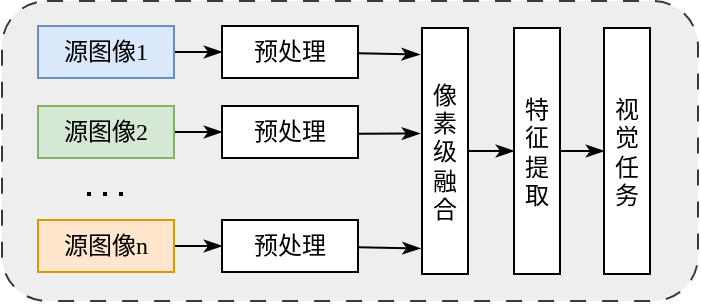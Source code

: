 <mxfile version="26.2.12">
  <diagram name="第 1 页" id="Hf2eqCypcos7LBFq_nce">
    <mxGraphModel dx="775" dy="378" grid="1" gridSize="10" guides="1" tooltips="1" connect="1" arrows="1" fold="1" page="1" pageScale="1" pageWidth="827" pageHeight="1169" math="0" shadow="0">
      <root>
        <mxCell id="0" />
        <mxCell id="1" parent="0" />
        <mxCell id="e10JoEDO19rW0weVWdUU-27" value="" style="rounded=1;whiteSpace=wrap;html=1;fontFamily=Helvetica;fontSize=11;labelBackgroundColor=default;fillColor=#eeeeee;strokeColor=#36393d;dashed=1;dashPattern=8 8;" vertex="1" parent="1">
          <mxGeometry x="120" y="347.5" width="348" height="150" as="geometry" />
        </mxCell>
        <mxCell id="e10JoEDO19rW0weVWdUU-25" style="edgeStyle=none;shape=connector;rounded=0;orthogonalLoop=1;jettySize=auto;html=1;entryX=0;entryY=0.5;entryDx=0;entryDy=0;strokeColor=default;align=center;verticalAlign=middle;fontFamily=Helvetica;fontSize=11;fontColor=default;labelBackgroundColor=default;endArrow=classicThin;endFill=1;" edge="1" parent="1" source="WbX1VcM4DFkPwirWqkNb-6" target="e10JoEDO19rW0weVWdUU-8">
          <mxGeometry relative="1" as="geometry" />
        </mxCell>
        <mxCell id="WbX1VcM4DFkPwirWqkNb-6" value="像素级融合" style="rounded=0;whiteSpace=wrap;html=1;fontFamily=宋体;fontSource=https%3A%2F%2Ffonts.googleapis.com%2Fcss%3Ffamily%3D%25E5%25AE%258B%25E4%25BD%2593;" parent="1" vertex="1">
          <mxGeometry x="330" y="361" width="23" height="123" as="geometry" />
        </mxCell>
        <mxCell id="e10JoEDO19rW0weVWdUU-10" style="rounded=0;orthogonalLoop=1;jettySize=auto;html=1;entryX=0;entryY=0.5;entryDx=0;entryDy=0;endArrow=classicThin;endFill=1;" edge="1" parent="1" source="e10JoEDO19rW0weVWdUU-1" target="e10JoEDO19rW0weVWdUU-4">
          <mxGeometry relative="1" as="geometry" />
        </mxCell>
        <mxCell id="e10JoEDO19rW0weVWdUU-1" value="源图像1" style="rounded=0;whiteSpace=wrap;html=1;fontFamily=宋体;fontSource=https%3A%2F%2Ffonts.googleapis.com%2Fcss%3Ffamily%3D%25E5%25AE%258B%25E4%25BD%2593;fillColor=#dae8fc;strokeColor=#6c8ebf;" vertex="1" parent="1">
          <mxGeometry x="138" y="360" width="68" height="26" as="geometry" />
        </mxCell>
        <mxCell id="e10JoEDO19rW0weVWdUU-20" style="edgeStyle=none;shape=connector;rounded=0;orthogonalLoop=1;jettySize=auto;html=1;entryX=0;entryY=0.5;entryDx=0;entryDy=0;strokeColor=default;align=center;verticalAlign=middle;fontFamily=Helvetica;fontSize=11;fontColor=default;labelBackgroundColor=default;endArrow=classicThin;endFill=1;" edge="1" parent="1" source="e10JoEDO19rW0weVWdUU-2" target="e10JoEDO19rW0weVWdUU-5">
          <mxGeometry relative="1" as="geometry" />
        </mxCell>
        <mxCell id="e10JoEDO19rW0weVWdUU-2" value="源图像2" style="rounded=0;whiteSpace=wrap;html=1;fontFamily=宋体;fontSource=https%3A%2F%2Ffonts.googleapis.com%2Fcss%3Ffamily%3D%25E5%25AE%258B%25E4%25BD%2593;fillColor=#d5e8d4;strokeColor=#82b366;" vertex="1" parent="1">
          <mxGeometry x="138" y="400" width="68" height="26" as="geometry" />
        </mxCell>
        <mxCell id="e10JoEDO19rW0weVWdUU-21" style="edgeStyle=none;shape=connector;rounded=0;orthogonalLoop=1;jettySize=auto;html=1;entryX=0;entryY=0.5;entryDx=0;entryDy=0;strokeColor=default;align=center;verticalAlign=middle;fontFamily=Helvetica;fontSize=11;fontColor=default;labelBackgroundColor=default;endArrow=classicThin;endFill=1;" edge="1" parent="1" source="e10JoEDO19rW0weVWdUU-3" target="e10JoEDO19rW0weVWdUU-6">
          <mxGeometry relative="1" as="geometry" />
        </mxCell>
        <mxCell id="e10JoEDO19rW0weVWdUU-3" value="源图像n" style="rounded=0;whiteSpace=wrap;html=1;fontFamily=宋体;fontSource=https%3A%2F%2Ffonts.googleapis.com%2Fcss%3Ffamily%3D%25E5%25AE%258B%25E4%25BD%2593;fillColor=#ffe6cc;strokeColor=#d79b00;" vertex="1" parent="1">
          <mxGeometry x="138" y="457" width="68" height="26" as="geometry" />
        </mxCell>
        <mxCell id="e10JoEDO19rW0weVWdUU-4" value="预处理" style="rounded=0;whiteSpace=wrap;html=1;fontFamily=宋体;fontSource=https%3A%2F%2Ffonts.googleapis.com%2Fcss%3Ffamily%3D%25E5%25AE%258B%25E4%25BD%2593;" vertex="1" parent="1">
          <mxGeometry x="230" y="360" width="68" height="26" as="geometry" />
        </mxCell>
        <mxCell id="e10JoEDO19rW0weVWdUU-5" value="预处理" style="rounded=0;whiteSpace=wrap;html=1;fontFamily=宋体;fontSource=https%3A%2F%2Ffonts.googleapis.com%2Fcss%3Ffamily%3D%25E5%25AE%258B%25E4%25BD%2593;" vertex="1" parent="1">
          <mxGeometry x="230" y="400" width="68" height="26" as="geometry" />
        </mxCell>
        <mxCell id="e10JoEDO19rW0weVWdUU-6" value="预处理" style="rounded=0;whiteSpace=wrap;html=1;fontFamily=宋体;fontSource=https%3A%2F%2Ffonts.googleapis.com%2Fcss%3Ffamily%3D%25E5%25AE%258B%25E4%25BD%2593;" vertex="1" parent="1">
          <mxGeometry x="230" y="457" width="68" height="26" as="geometry" />
        </mxCell>
        <mxCell id="e10JoEDO19rW0weVWdUU-7" value="" style="endArrow=none;dashed=1;html=1;dashPattern=1 3;strokeWidth=2;rounded=0;strokeColor=default;align=center;verticalAlign=middle;fontFamily=宋体;fontSize=11;fontColor=default;labelBackgroundColor=default;exitX=1;exitY=0.5;exitDx=0;exitDy=0;fontSource=https%3A%2F%2Ffonts.googleapis.com%2Fcss%3Ffamily%3D%25E5%25AE%258B%25E4%25BD%2593;" edge="1" parent="1">
          <mxGeometry width="50" height="50" relative="1" as="geometry">
            <mxPoint x="162.5" y="444" as="sourcePoint" />
            <mxPoint x="181.5" y="444" as="targetPoint" />
          </mxGeometry>
        </mxCell>
        <mxCell id="e10JoEDO19rW0weVWdUU-26" style="edgeStyle=none;shape=connector;rounded=0;orthogonalLoop=1;jettySize=auto;html=1;entryX=0;entryY=0.5;entryDx=0;entryDy=0;strokeColor=default;align=center;verticalAlign=middle;fontFamily=Helvetica;fontSize=11;fontColor=default;labelBackgroundColor=default;endArrow=classicThin;endFill=1;" edge="1" parent="1" source="e10JoEDO19rW0weVWdUU-8" target="e10JoEDO19rW0weVWdUU-9">
          <mxGeometry relative="1" as="geometry" />
        </mxCell>
        <mxCell id="e10JoEDO19rW0weVWdUU-8" value="特征提取" style="rounded=0;whiteSpace=wrap;html=1;fontFamily=宋体;fontSource=https%3A%2F%2Ffonts.googleapis.com%2Fcss%3Ffamily%3D%25E5%25AE%258B%25E4%25BD%2593;" vertex="1" parent="1">
          <mxGeometry x="376" y="361" width="23" height="123" as="geometry" />
        </mxCell>
        <mxCell id="e10JoEDO19rW0weVWdUU-9" value="视觉任务" style="rounded=0;whiteSpace=wrap;html=1;fontFamily=宋体;fontSource=https%3A%2F%2Ffonts.googleapis.com%2Fcss%3Ffamily%3D%25E5%25AE%258B%25E4%25BD%2593;" vertex="1" parent="1">
          <mxGeometry x="421" y="361" width="23" height="123" as="geometry" />
        </mxCell>
        <mxCell id="e10JoEDO19rW0weVWdUU-22" style="edgeStyle=none;shape=connector;rounded=0;orthogonalLoop=1;jettySize=auto;html=1;entryX=-0.048;entryY=0.108;entryDx=0;entryDy=0;entryPerimeter=0;strokeColor=default;align=center;verticalAlign=middle;fontFamily=Helvetica;fontSize=11;fontColor=default;labelBackgroundColor=default;endArrow=classicThin;endFill=1;" edge="1" parent="1" source="e10JoEDO19rW0weVWdUU-4" target="WbX1VcM4DFkPwirWqkNb-6">
          <mxGeometry relative="1" as="geometry" />
        </mxCell>
        <mxCell id="e10JoEDO19rW0weVWdUU-23" style="edgeStyle=none;shape=connector;rounded=0;orthogonalLoop=1;jettySize=auto;html=1;entryX=-0.106;entryY=0.429;entryDx=0;entryDy=0;entryPerimeter=0;strokeColor=default;align=center;verticalAlign=middle;fontFamily=Helvetica;fontSize=11;fontColor=default;labelBackgroundColor=default;endArrow=classicThin;endFill=1;" edge="1" parent="1">
          <mxGeometry relative="1" as="geometry">
            <mxPoint x="298" y="413.875" as="sourcePoint" />
            <mxPoint x="329" y="413.767" as="targetPoint" />
          </mxGeometry>
        </mxCell>
        <mxCell id="e10JoEDO19rW0weVWdUU-24" style="edgeStyle=none;shape=connector;rounded=0;orthogonalLoop=1;jettySize=auto;html=1;entryX=-0.031;entryY=0.896;entryDx=0;entryDy=0;entryPerimeter=0;strokeColor=default;align=center;verticalAlign=middle;fontFamily=Helvetica;fontSize=11;fontColor=default;labelBackgroundColor=default;endArrow=classicThin;endFill=1;" edge="1" parent="1" source="e10JoEDO19rW0weVWdUU-6" target="WbX1VcM4DFkPwirWqkNb-6">
          <mxGeometry relative="1" as="geometry" />
        </mxCell>
      </root>
    </mxGraphModel>
  </diagram>
</mxfile>
